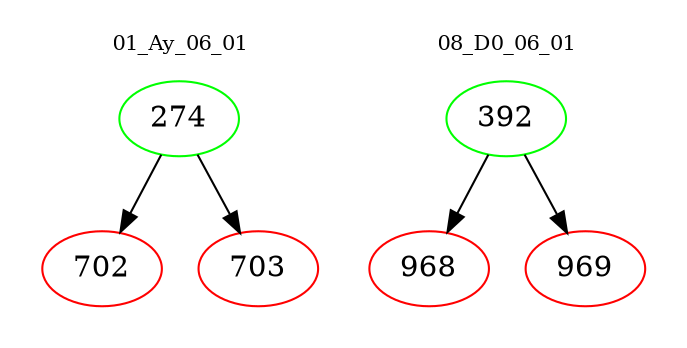 digraph{
subgraph cluster_0 {
color = white
label = "01_Ay_06_01";
fontsize=10;
T0_274 [label="274", color="green"]
T0_274 -> T0_702 [color="black"]
T0_702 [label="702", color="red"]
T0_274 -> T0_703 [color="black"]
T0_703 [label="703", color="red"]
}
subgraph cluster_1 {
color = white
label = "08_D0_06_01";
fontsize=10;
T1_392 [label="392", color="green"]
T1_392 -> T1_968 [color="black"]
T1_968 [label="968", color="red"]
T1_392 -> T1_969 [color="black"]
T1_969 [label="969", color="red"]
}
}
